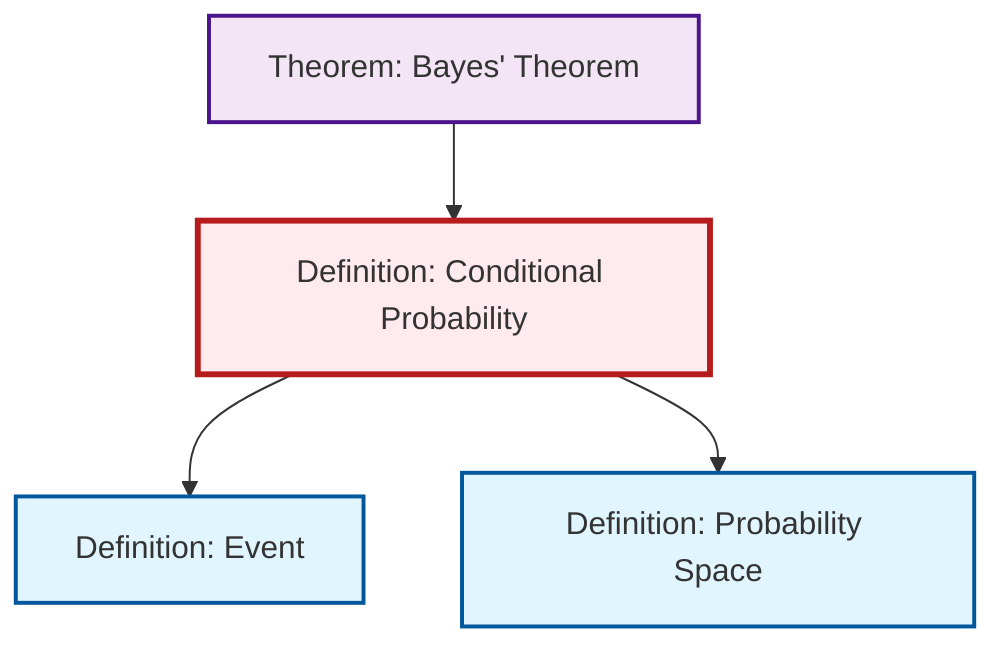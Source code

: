 graph TD
    classDef definition fill:#e1f5fe,stroke:#01579b,stroke-width:2px
    classDef theorem fill:#f3e5f5,stroke:#4a148c,stroke-width:2px
    classDef axiom fill:#fff3e0,stroke:#e65100,stroke-width:2px
    classDef example fill:#e8f5e9,stroke:#1b5e20,stroke-width:2px
    classDef current fill:#ffebee,stroke:#b71c1c,stroke-width:3px
    def-conditional-probability["Definition: Conditional Probability"]:::definition
    def-probability-space["Definition: Probability Space"]:::definition
    thm-bayes["Theorem: Bayes' Theorem"]:::theorem
    def-event["Definition: Event"]:::definition
    def-conditional-probability --> def-event
    def-conditional-probability --> def-probability-space
    thm-bayes --> def-conditional-probability
    class def-conditional-probability current